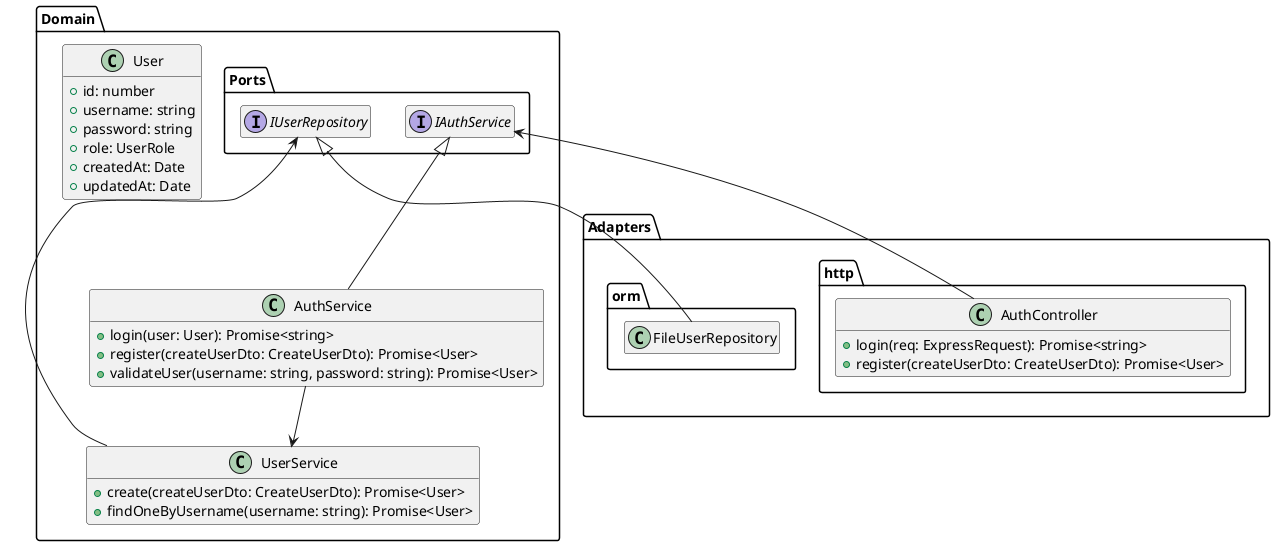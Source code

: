 @startuml
!define RECTANGLE class
hide empty members

package "Domain" {
  package "Ports" {
    interface IUserRepository {
    }
    interface IAuthService {
    }
  }
    RECTANGLE User {
        + id: number
        + username: string
        + password: string
        + role: UserRole
        + createdAt: Date
        + updatedAt: Date
    }
    RECTANGLE UserService {
        + create(createUserDto: CreateUserDto): Promise<User>
        + findOneByUsername(username: string): Promise<User>
    }
    
    RECTANGLE AuthService {
        + login(user: User): Promise<string>
        + register(createUserDto: CreateUserDto): Promise<User>
        + validateUser(username: string, password: string): Promise<User>
    }
}

package "Adapters" {
  package "http" {
    RECTANGLE AuthController {
        + login(req: ExpressRequest): Promise<string>
        + register(createUserDto: CreateUserDto): Promise<User>
    }
  }
  package "orm" {
    RECTANGLE FileUserRepository {
    }
  }
}

' Connections between components
UserService --> IUserRepository
IUserRepository <|-- FileUserRepository
IAuthService <|-- AuthService
AuthController --> IAuthService
AuthService --> UserService
@enduml